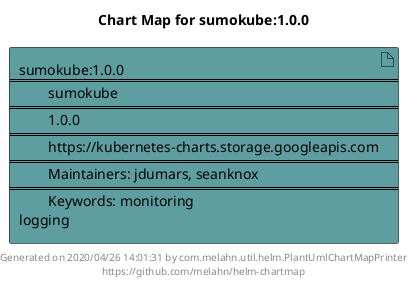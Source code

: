 @startuml
skinparam linetype ortho
skinparam backgroundColor white
skinparam usecaseBorderColor black
skinparam usecaseArrowColor LightSlateGray
skinparam artifactBorderColor black
skinparam artifactArrowColor LightSlateGray

title Chart Map for sumokube:1.0.0

'There is one referenced Helm Chart
artifact "sumokube:1.0.0\n====\n\tsumokube\n====\n\t1.0.0\n====\n\thttps://kubernetes-charts.storage.googleapis.com\n====\n\tMaintainers: jdumars, seanknox\n====\n\tKeywords: monitoring\nlogging" as sumokube_1_0_0 #CadetBlue

'There are 0 referenced Docker Images

'Chart Dependencies

center footer Generated on 2020/04/26 14:01:31 by com.melahn.util.helm.PlantUmlChartMapPrinter\nhttps://github.com/melahn/helm-chartmap
@enduml
